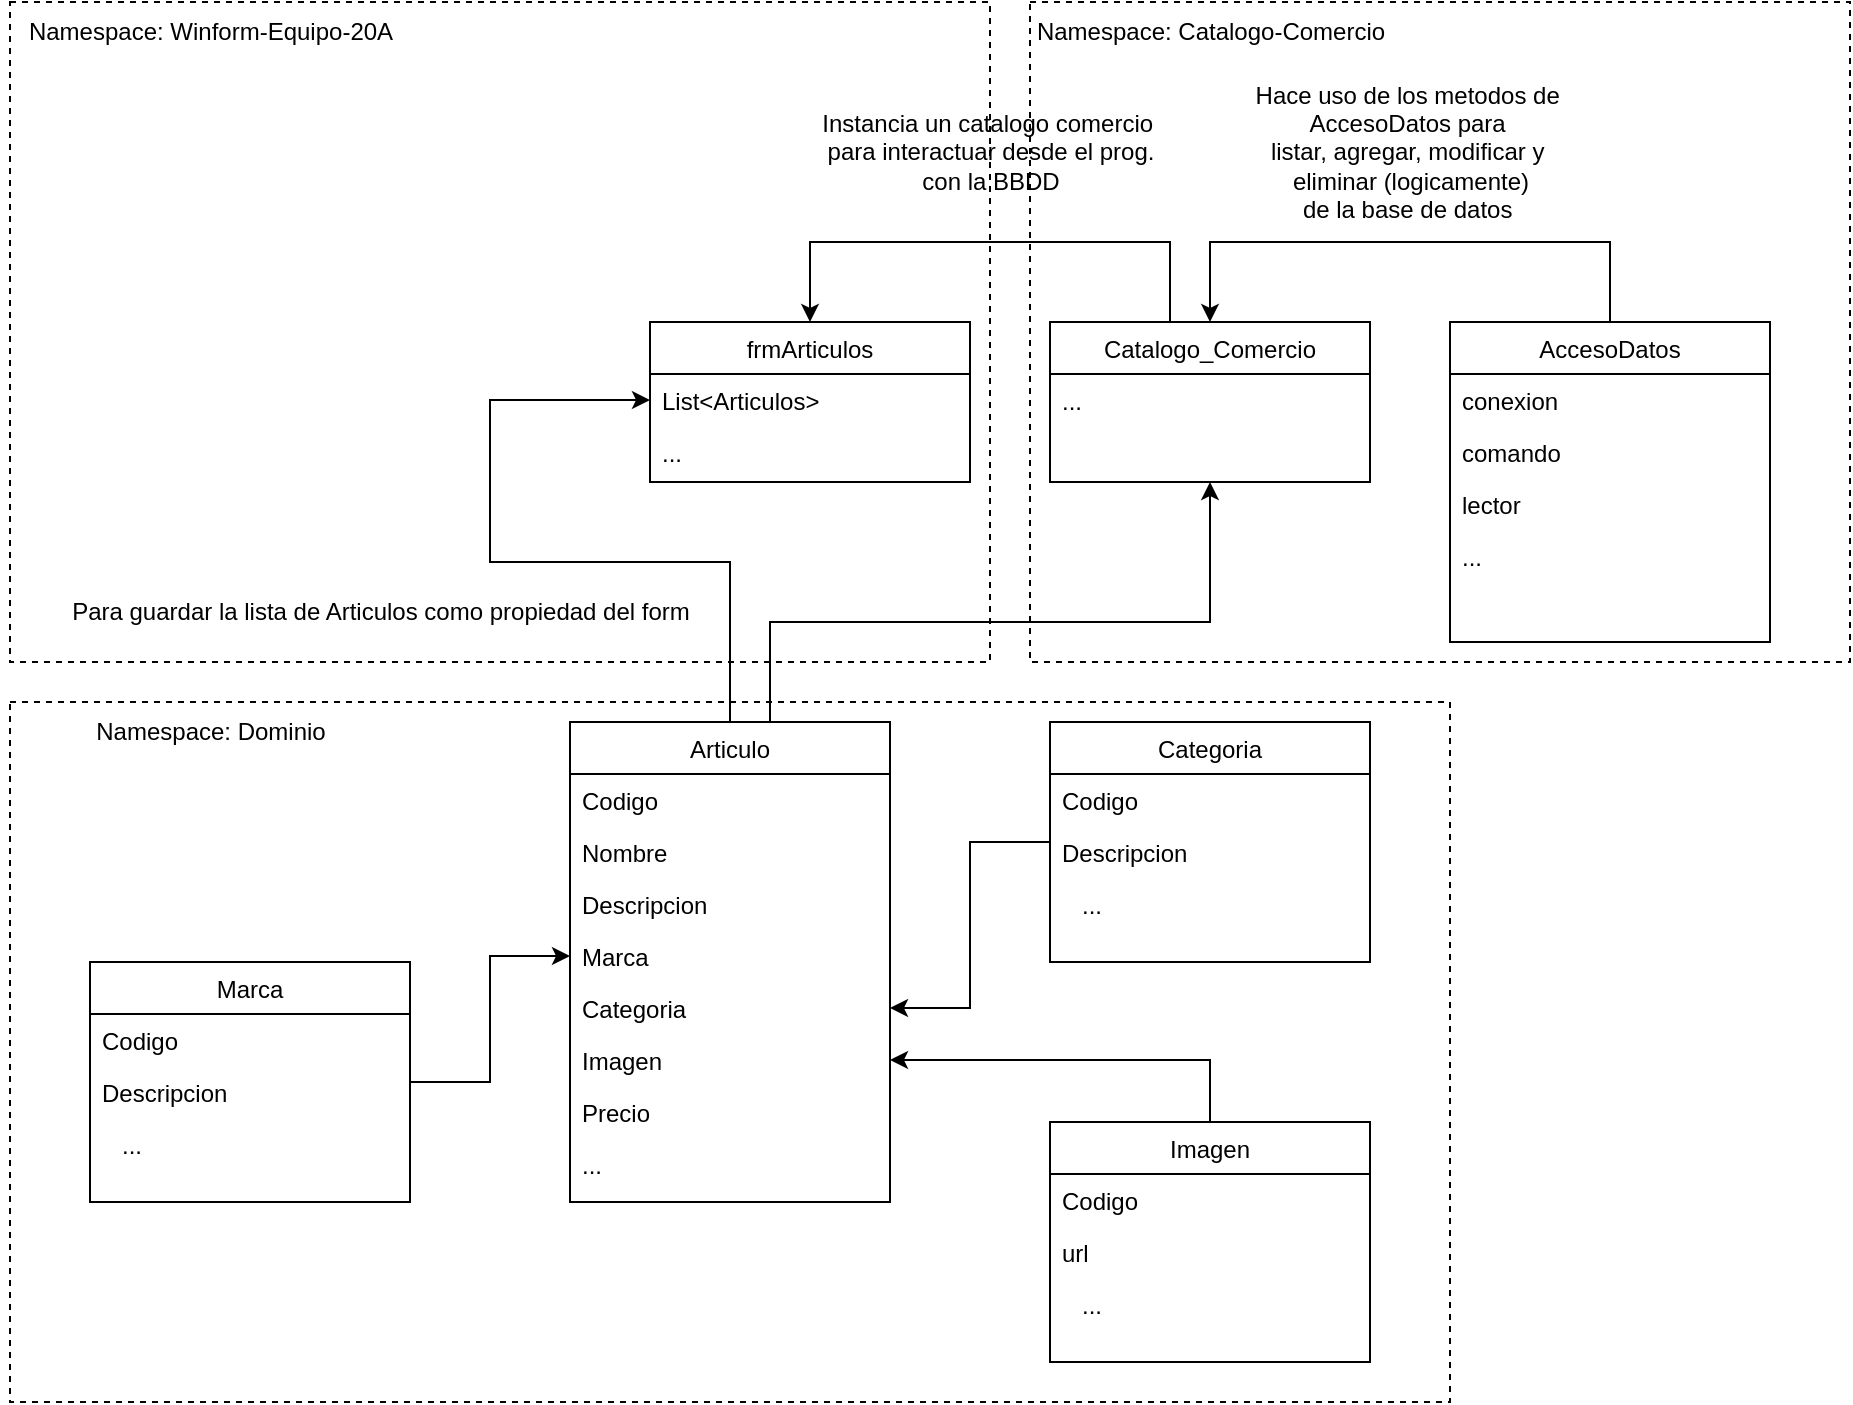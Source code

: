 <mxfile version="24.7.10">
  <diagram name="Página-1" id="O2iXhpQHy_EXSnkSx3FN">
    <mxGraphModel grid="1" page="1" gridSize="10" guides="1" tooltips="1" connect="1" arrows="1" fold="1" pageScale="1" pageWidth="1920" pageHeight="1200" math="0" shadow="0">
      <root>
        <mxCell id="0" />
        <mxCell id="1" parent="0" />
        <mxCell id="3flAUse2P0_dmLr9Ot12-1" value="" style="rounded=0;whiteSpace=wrap;html=1;fillColor=none;dashed=1;" vertex="1" parent="1">
          <mxGeometry x="280" y="-370" width="720" height="350" as="geometry" />
        </mxCell>
        <mxCell id="3flAUse2P0_dmLr9Ot12-2" value="" style="rounded=0;whiteSpace=wrap;html=1;fillColor=none;dashed=1;" vertex="1" parent="1">
          <mxGeometry x="280" y="-720" width="490" height="330" as="geometry" />
        </mxCell>
        <mxCell id="3flAUse2P0_dmLr9Ot12-3" value="" style="rounded=0;whiteSpace=wrap;html=1;fillColor=none;dashed=1;" vertex="1" parent="1">
          <mxGeometry x="790" y="-720" width="410" height="330" as="geometry" />
        </mxCell>
        <mxCell id="3flAUse2P0_dmLr9Ot12-4" style="edgeStyle=orthogonalEdgeStyle;rounded=0;orthogonalLoop=1;jettySize=auto;html=1;entryX=0;entryY=0.5;entryDx=0;entryDy=0;" edge="1" parent="1" source="3flAUse2P0_dmLr9Ot12-6" target="3flAUse2P0_dmLr9Ot12-26">
          <mxGeometry relative="1" as="geometry">
            <Array as="points">
              <mxPoint x="640" y="-440" />
              <mxPoint x="520" y="-440" />
              <mxPoint x="520" y="-521" />
            </Array>
          </mxGeometry>
        </mxCell>
        <mxCell id="3flAUse2P0_dmLr9Ot12-5" style="edgeStyle=orthogonalEdgeStyle;rounded=0;orthogonalLoop=1;jettySize=auto;html=1;entryX=0.5;entryY=1;entryDx=0;entryDy=0;" edge="1" parent="1" source="3flAUse2P0_dmLr9Ot12-6" target="3flAUse2P0_dmLr9Ot12-35">
          <mxGeometry relative="1" as="geometry">
            <Array as="points">
              <mxPoint x="660" y="-410" />
              <mxPoint x="880" y="-410" />
            </Array>
          </mxGeometry>
        </mxCell>
        <mxCell id="3flAUse2P0_dmLr9Ot12-6" value="Articulo" style="swimlane;fontStyle=0;align=center;verticalAlign=top;childLayout=stackLayout;horizontal=1;startSize=26;horizontalStack=0;resizeParent=1;resizeLast=0;collapsible=1;marginBottom=0;rounded=0;shadow=0;strokeWidth=1;" vertex="1" parent="1">
          <mxGeometry x="560" y="-360" width="160" height="240" as="geometry">
            <mxRectangle x="230" y="140" width="160" height="26" as="alternateBounds" />
          </mxGeometry>
        </mxCell>
        <mxCell id="3flAUse2P0_dmLr9Ot12-7" value="Codigo" style="text;align=left;verticalAlign=top;spacingLeft=4;spacingRight=4;overflow=hidden;rotatable=0;points=[[0,0.5],[1,0.5]];portConstraint=eastwest;" vertex="1" parent="3flAUse2P0_dmLr9Ot12-6">
          <mxGeometry y="26" width="160" height="26" as="geometry" />
        </mxCell>
        <mxCell id="3flAUse2P0_dmLr9Ot12-8" value="Nombre" style="text;align=left;verticalAlign=top;spacingLeft=4;spacingRight=4;overflow=hidden;rotatable=0;points=[[0,0.5],[1,0.5]];portConstraint=eastwest;rounded=0;shadow=0;html=0;" vertex="1" parent="3flAUse2P0_dmLr9Ot12-6">
          <mxGeometry y="52" width="160" height="26" as="geometry" />
        </mxCell>
        <mxCell id="3flAUse2P0_dmLr9Ot12-9" value="Descripcion" style="text;align=left;verticalAlign=top;spacingLeft=4;spacingRight=4;overflow=hidden;rotatable=0;points=[[0,0.5],[1,0.5]];portConstraint=eastwest;rounded=0;shadow=0;html=0;" vertex="1" parent="3flAUse2P0_dmLr9Ot12-6">
          <mxGeometry y="78" width="160" height="26" as="geometry" />
        </mxCell>
        <mxCell id="3flAUse2P0_dmLr9Ot12-10" value="Marca" style="text;align=left;verticalAlign=top;spacingLeft=4;spacingRight=4;overflow=hidden;rotatable=0;points=[[0,0.5],[1,0.5]];portConstraint=eastwest;rounded=0;shadow=0;html=0;" vertex="1" parent="3flAUse2P0_dmLr9Ot12-6">
          <mxGeometry y="104" width="160" height="26" as="geometry" />
        </mxCell>
        <mxCell id="3flAUse2P0_dmLr9Ot12-11" value="Categoria" style="text;align=left;verticalAlign=top;spacingLeft=4;spacingRight=4;overflow=hidden;rotatable=0;points=[[0,0.5],[1,0.5]];portConstraint=eastwest;rounded=0;shadow=0;html=0;" vertex="1" parent="3flAUse2P0_dmLr9Ot12-6">
          <mxGeometry y="130" width="160" height="26" as="geometry" />
        </mxCell>
        <mxCell id="3flAUse2P0_dmLr9Ot12-12" value="Imagen" style="text;align=left;verticalAlign=top;spacingLeft=4;spacingRight=4;overflow=hidden;rotatable=0;points=[[0,0.5],[1,0.5]];portConstraint=eastwest;rounded=0;shadow=0;html=0;" vertex="1" parent="3flAUse2P0_dmLr9Ot12-6">
          <mxGeometry y="156" width="160" height="26" as="geometry" />
        </mxCell>
        <mxCell id="3flAUse2P0_dmLr9Ot12-13" value="Precio" style="text;align=left;verticalAlign=top;spacingLeft=4;spacingRight=4;overflow=hidden;rotatable=0;points=[[0,0.5],[1,0.5]];portConstraint=eastwest;rounded=0;shadow=0;html=0;" vertex="1" parent="3flAUse2P0_dmLr9Ot12-6">
          <mxGeometry y="182" width="160" height="26" as="geometry" />
        </mxCell>
        <mxCell id="3flAUse2P0_dmLr9Ot12-14" value="..." style="text;align=left;verticalAlign=top;spacingLeft=4;spacingRight=4;overflow=hidden;rotatable=0;points=[[0,0.5],[1,0.5]];portConstraint=eastwest;rounded=0;shadow=0;html=0;" vertex="1" parent="3flAUse2P0_dmLr9Ot12-6">
          <mxGeometry y="208" width="160" height="26" as="geometry" />
        </mxCell>
        <mxCell id="3flAUse2P0_dmLr9Ot12-15" style="edgeStyle=orthogonalEdgeStyle;rounded=0;orthogonalLoop=1;jettySize=auto;html=1;entryX=0;entryY=0.5;entryDx=0;entryDy=0;" edge="1" parent="1" source="3flAUse2P0_dmLr9Ot12-16" target="3flAUse2P0_dmLr9Ot12-10">
          <mxGeometry relative="1" as="geometry" />
        </mxCell>
        <mxCell id="3flAUse2P0_dmLr9Ot12-16" value="Marca" style="swimlane;fontStyle=0;align=center;verticalAlign=top;childLayout=stackLayout;horizontal=1;startSize=26;horizontalStack=0;resizeParent=1;resizeLast=0;collapsible=1;marginBottom=0;rounded=0;shadow=0;strokeWidth=1;" vertex="1" parent="1">
          <mxGeometry x="320" y="-240" width="160" height="120" as="geometry">
            <mxRectangle x="230" y="140" width="160" height="26" as="alternateBounds" />
          </mxGeometry>
        </mxCell>
        <mxCell id="3flAUse2P0_dmLr9Ot12-17" value="Codigo" style="text;align=left;verticalAlign=top;spacingLeft=4;spacingRight=4;overflow=hidden;rotatable=0;points=[[0,0.5],[1,0.5]];portConstraint=eastwest;" vertex="1" parent="3flAUse2P0_dmLr9Ot12-16">
          <mxGeometry y="26" width="160" height="26" as="geometry" />
        </mxCell>
        <mxCell id="3flAUse2P0_dmLr9Ot12-18" value="Descripcion" style="text;align=left;verticalAlign=top;spacingLeft=4;spacingRight=4;overflow=hidden;rotatable=0;points=[[0,0.5],[1,0.5]];portConstraint=eastwest;rounded=0;shadow=0;html=0;" vertex="1" parent="3flAUse2P0_dmLr9Ot12-16">
          <mxGeometry y="52" width="160" height="26" as="geometry" />
        </mxCell>
        <mxCell id="3flAUse2P0_dmLr9Ot12-19" value="   ..." style="text;align=left;verticalAlign=top;spacingLeft=4;spacingRight=4;overflow=hidden;rotatable=0;points=[[0,0.5],[1,0.5]];portConstraint=eastwest;rounded=0;shadow=0;html=0;" vertex="1" parent="3flAUse2P0_dmLr9Ot12-16">
          <mxGeometry y="78" width="160" height="26" as="geometry" />
        </mxCell>
        <mxCell id="3flAUse2P0_dmLr9Ot12-20" style="edgeStyle=orthogonalEdgeStyle;rounded=0;orthogonalLoop=1;jettySize=auto;html=1;entryX=1;entryY=0.5;entryDx=0;entryDy=0;" edge="1" parent="1" source="3flAUse2P0_dmLr9Ot12-21" target="3flAUse2P0_dmLr9Ot12-11">
          <mxGeometry relative="1" as="geometry">
            <Array as="points">
              <mxPoint x="760" y="-300" />
              <mxPoint x="760" y="-217" />
            </Array>
          </mxGeometry>
        </mxCell>
        <mxCell id="3flAUse2P0_dmLr9Ot12-21" value="Categoria" style="swimlane;fontStyle=0;align=center;verticalAlign=top;childLayout=stackLayout;horizontal=1;startSize=26;horizontalStack=0;resizeParent=1;resizeLast=0;collapsible=1;marginBottom=0;rounded=0;shadow=0;strokeWidth=1;" vertex="1" parent="1">
          <mxGeometry x="800" y="-360" width="160" height="120" as="geometry">
            <mxRectangle x="230" y="140" width="160" height="26" as="alternateBounds" />
          </mxGeometry>
        </mxCell>
        <mxCell id="3flAUse2P0_dmLr9Ot12-22" value="Codigo" style="text;align=left;verticalAlign=top;spacingLeft=4;spacingRight=4;overflow=hidden;rotatable=0;points=[[0,0.5],[1,0.5]];portConstraint=eastwest;" vertex="1" parent="3flAUse2P0_dmLr9Ot12-21">
          <mxGeometry y="26" width="160" height="26" as="geometry" />
        </mxCell>
        <mxCell id="3flAUse2P0_dmLr9Ot12-23" value="Descripcion" style="text;align=left;verticalAlign=top;spacingLeft=4;spacingRight=4;overflow=hidden;rotatable=0;points=[[0,0.5],[1,0.5]];portConstraint=eastwest;rounded=0;shadow=0;html=0;" vertex="1" parent="3flAUse2P0_dmLr9Ot12-21">
          <mxGeometry y="52" width="160" height="26" as="geometry" />
        </mxCell>
        <mxCell id="3flAUse2P0_dmLr9Ot12-24" value="   ..." style="text;align=left;verticalAlign=top;spacingLeft=4;spacingRight=4;overflow=hidden;rotatable=0;points=[[0,0.5],[1,0.5]];portConstraint=eastwest;rounded=0;shadow=0;html=0;" vertex="1" parent="3flAUse2P0_dmLr9Ot12-21">
          <mxGeometry y="78" width="160" height="26" as="geometry" />
        </mxCell>
        <mxCell id="3flAUse2P0_dmLr9Ot12-25" value="frmArticulos" style="swimlane;fontStyle=0;align=center;verticalAlign=top;childLayout=stackLayout;horizontal=1;startSize=26;horizontalStack=0;resizeParent=1;resizeLast=0;collapsible=1;marginBottom=0;rounded=0;shadow=0;strokeWidth=1;" vertex="1" parent="1">
          <mxGeometry x="600" y="-560" width="160" height="80" as="geometry">
            <mxRectangle x="230" y="140" width="160" height="26" as="alternateBounds" />
          </mxGeometry>
        </mxCell>
        <mxCell id="3flAUse2P0_dmLr9Ot12-26" value="List&lt;Articulos&gt;" style="text;align=left;verticalAlign=top;spacingLeft=4;spacingRight=4;overflow=hidden;rotatable=0;points=[[0,0.5],[1,0.5]];portConstraint=eastwest;" vertex="1" parent="3flAUse2P0_dmLr9Ot12-25">
          <mxGeometry y="26" width="160" height="26" as="geometry" />
        </mxCell>
        <mxCell id="3flAUse2P0_dmLr9Ot12-27" value="..." style="text;align=left;verticalAlign=top;spacingLeft=4;spacingRight=4;overflow=hidden;rotatable=0;points=[[0,0.5],[1,0.5]];portConstraint=eastwest;rounded=0;shadow=0;html=0;" vertex="1" parent="3flAUse2P0_dmLr9Ot12-25">
          <mxGeometry y="52" width="160" height="26" as="geometry" />
        </mxCell>
        <mxCell id="3flAUse2P0_dmLr9Ot12-28" style="edgeStyle=orthogonalEdgeStyle;rounded=0;orthogonalLoop=1;jettySize=auto;html=1;exitX=0.5;exitY=0;exitDx=0;exitDy=0;entryX=0.5;entryY=0;entryDx=0;entryDy=0;" edge="1" parent="1" source="3flAUse2P0_dmLr9Ot12-29" target="3flAUse2P0_dmLr9Ot12-35">
          <mxGeometry relative="1" as="geometry">
            <Array as="points">
              <mxPoint x="1080" y="-600" />
              <mxPoint x="880" y="-600" />
            </Array>
          </mxGeometry>
        </mxCell>
        <mxCell id="3flAUse2P0_dmLr9Ot12-29" value="AccesoDatos" style="swimlane;fontStyle=0;align=center;verticalAlign=top;childLayout=stackLayout;horizontal=1;startSize=26;horizontalStack=0;resizeParent=1;resizeLast=0;collapsible=1;marginBottom=0;rounded=0;shadow=0;strokeWidth=1;" vertex="1" parent="1">
          <mxGeometry x="1000" y="-560" width="160" height="160" as="geometry">
            <mxRectangle x="230" y="140" width="160" height="26" as="alternateBounds" />
          </mxGeometry>
        </mxCell>
        <mxCell id="3flAUse2P0_dmLr9Ot12-30" value="conexion" style="text;align=left;verticalAlign=top;spacingLeft=4;spacingRight=4;overflow=hidden;rotatable=0;points=[[0,0.5],[1,0.5]];portConstraint=eastwest;" vertex="1" parent="3flAUse2P0_dmLr9Ot12-29">
          <mxGeometry y="26" width="160" height="26" as="geometry" />
        </mxCell>
        <mxCell id="3flAUse2P0_dmLr9Ot12-31" value="comando" style="text;align=left;verticalAlign=top;spacingLeft=4;spacingRight=4;overflow=hidden;rotatable=0;points=[[0,0.5],[1,0.5]];portConstraint=eastwest;rounded=0;shadow=0;html=0;" vertex="1" parent="3flAUse2P0_dmLr9Ot12-29">
          <mxGeometry y="52" width="160" height="26" as="geometry" />
        </mxCell>
        <mxCell id="3flAUse2P0_dmLr9Ot12-32" value="lector" style="text;align=left;verticalAlign=top;spacingLeft=4;spacingRight=4;overflow=hidden;rotatable=0;points=[[0,0.5],[1,0.5]];portConstraint=eastwest;rounded=0;shadow=0;html=0;" vertex="1" parent="3flAUse2P0_dmLr9Ot12-29">
          <mxGeometry y="78" width="160" height="26" as="geometry" />
        </mxCell>
        <mxCell id="3flAUse2P0_dmLr9Ot12-33" value="..." style="text;align=left;verticalAlign=top;spacingLeft=4;spacingRight=4;overflow=hidden;rotatable=0;points=[[0,0.5],[1,0.5]];portConstraint=eastwest;rounded=0;shadow=0;html=0;" vertex="1" parent="3flAUse2P0_dmLr9Ot12-29">
          <mxGeometry y="104" width="160" height="26" as="geometry" />
        </mxCell>
        <mxCell id="3flAUse2P0_dmLr9Ot12-34" style="edgeStyle=orthogonalEdgeStyle;rounded=0;orthogonalLoop=1;jettySize=auto;html=1;entryX=0.5;entryY=0;entryDx=0;entryDy=0;" edge="1" parent="1" source="3flAUse2P0_dmLr9Ot12-35" target="3flAUse2P0_dmLr9Ot12-25">
          <mxGeometry relative="1" as="geometry">
            <Array as="points">
              <mxPoint x="860" y="-600" />
              <mxPoint x="680" y="-600" />
            </Array>
          </mxGeometry>
        </mxCell>
        <mxCell id="3flAUse2P0_dmLr9Ot12-35" value="Catalogo_Comercio" style="swimlane;fontStyle=0;align=center;verticalAlign=top;childLayout=stackLayout;horizontal=1;startSize=26;horizontalStack=0;resizeParent=1;resizeLast=0;collapsible=1;marginBottom=0;rounded=0;shadow=0;strokeWidth=1;" vertex="1" parent="1">
          <mxGeometry x="800" y="-560" width="160" height="80" as="geometry">
            <mxRectangle x="230" y="140" width="160" height="26" as="alternateBounds" />
          </mxGeometry>
        </mxCell>
        <mxCell id="3flAUse2P0_dmLr9Ot12-36" value="..." style="text;align=left;verticalAlign=top;spacingLeft=4;spacingRight=4;overflow=hidden;rotatable=0;points=[[0,0.5],[1,0.5]];portConstraint=eastwest;rounded=0;shadow=0;html=0;" vertex="1" parent="3flAUse2P0_dmLr9Ot12-35">
          <mxGeometry y="26" width="160" height="26" as="geometry" />
        </mxCell>
        <mxCell id="3flAUse2P0_dmLr9Ot12-37" value="Hace uso de los metodos de&amp;nbsp;&lt;div&gt;AccesoDatos para&amp;nbsp;&lt;div&gt;listar, agregar, modificar y&amp;nbsp;&lt;/div&gt;&lt;div&gt;eliminar (logicamente)&lt;div&gt;de la base de datos&amp;nbsp;&lt;/div&gt;&lt;/div&gt;&lt;/div&gt;" style="text;html=1;align=center;verticalAlign=middle;resizable=0;points=[];autosize=1;strokeColor=none;fillColor=none;" vertex="1" parent="1">
          <mxGeometry x="890" y="-690" width="180" height="90" as="geometry" />
        </mxCell>
        <mxCell id="3flAUse2P0_dmLr9Ot12-38" style="edgeStyle=orthogonalEdgeStyle;rounded=0;orthogonalLoop=1;jettySize=auto;html=1;entryX=1;entryY=0.5;entryDx=0;entryDy=0;" edge="1" parent="1" source="3flAUse2P0_dmLr9Ot12-39" target="3flAUse2P0_dmLr9Ot12-12">
          <mxGeometry relative="1" as="geometry" />
        </mxCell>
        <mxCell id="3flAUse2P0_dmLr9Ot12-39" value="Imagen" style="swimlane;fontStyle=0;align=center;verticalAlign=top;childLayout=stackLayout;horizontal=1;startSize=26;horizontalStack=0;resizeParent=1;resizeLast=0;collapsible=1;marginBottom=0;rounded=0;shadow=0;strokeWidth=1;" vertex="1" parent="1">
          <mxGeometry x="800" y="-160" width="160" height="120" as="geometry">
            <mxRectangle x="230" y="140" width="160" height="26" as="alternateBounds" />
          </mxGeometry>
        </mxCell>
        <mxCell id="3flAUse2P0_dmLr9Ot12-40" value="Codigo" style="text;align=left;verticalAlign=top;spacingLeft=4;spacingRight=4;overflow=hidden;rotatable=0;points=[[0,0.5],[1,0.5]];portConstraint=eastwest;" vertex="1" parent="3flAUse2P0_dmLr9Ot12-39">
          <mxGeometry y="26" width="160" height="26" as="geometry" />
        </mxCell>
        <mxCell id="3flAUse2P0_dmLr9Ot12-41" value="url" style="text;align=left;verticalAlign=top;spacingLeft=4;spacingRight=4;overflow=hidden;rotatable=0;points=[[0,0.5],[1,0.5]];portConstraint=eastwest;rounded=0;shadow=0;html=0;" vertex="1" parent="3flAUse2P0_dmLr9Ot12-39">
          <mxGeometry y="52" width="160" height="26" as="geometry" />
        </mxCell>
        <mxCell id="3flAUse2P0_dmLr9Ot12-42" value="   ..." style="text;align=left;verticalAlign=top;spacingLeft=4;spacingRight=4;overflow=hidden;rotatable=0;points=[[0,0.5],[1,0.5]];portConstraint=eastwest;rounded=0;shadow=0;html=0;" vertex="1" parent="3flAUse2P0_dmLr9Ot12-39">
          <mxGeometry y="78" width="160" height="26" as="geometry" />
        </mxCell>
        <mxCell id="3flAUse2P0_dmLr9Ot12-43" value="Instancia un catalogo comercio&amp;nbsp;&lt;div&gt;para interactuar desde el prog.&lt;/div&gt;&lt;div&gt;con la BBDD&lt;/div&gt;" style="text;html=1;align=center;verticalAlign=middle;resizable=0;points=[];autosize=1;strokeColor=none;fillColor=none;" vertex="1" parent="1">
          <mxGeometry x="675" y="-675" width="190" height="60" as="geometry" />
        </mxCell>
        <mxCell id="3flAUse2P0_dmLr9Ot12-44" value="Para guardar la lista de Articulos como propiedad del form" style="text;html=1;align=center;verticalAlign=middle;resizable=0;points=[];autosize=1;strokeColor=none;fillColor=none;" vertex="1" parent="1">
          <mxGeometry x="300" y="-430" width="330" height="30" as="geometry" />
        </mxCell>
        <mxCell id="3flAUse2P0_dmLr9Ot12-45" value="Namespace: Catalogo-Comercio" style="text;html=1;align=center;verticalAlign=middle;resizable=0;points=[];autosize=1;strokeColor=none;fillColor=none;" vertex="1" parent="1">
          <mxGeometry x="780" y="-720" width="200" height="30" as="geometry" />
        </mxCell>
        <mxCell id="3flAUse2P0_dmLr9Ot12-46" value="Namespace: Dominio" style="text;html=1;align=center;verticalAlign=middle;resizable=0;points=[];autosize=1;strokeColor=none;fillColor=none;" vertex="1" parent="1">
          <mxGeometry x="310" y="-370" width="140" height="30" as="geometry" />
        </mxCell>
        <mxCell id="3flAUse2P0_dmLr9Ot12-47" value="Namespace: Winform-Equipo-20A" style="text;html=1;align=center;verticalAlign=middle;resizable=0;points=[];autosize=1;strokeColor=none;fillColor=none;" vertex="1" parent="1">
          <mxGeometry x="275" y="-720" width="210" height="30" as="geometry" />
        </mxCell>
      </root>
    </mxGraphModel>
  </diagram>
</mxfile>
